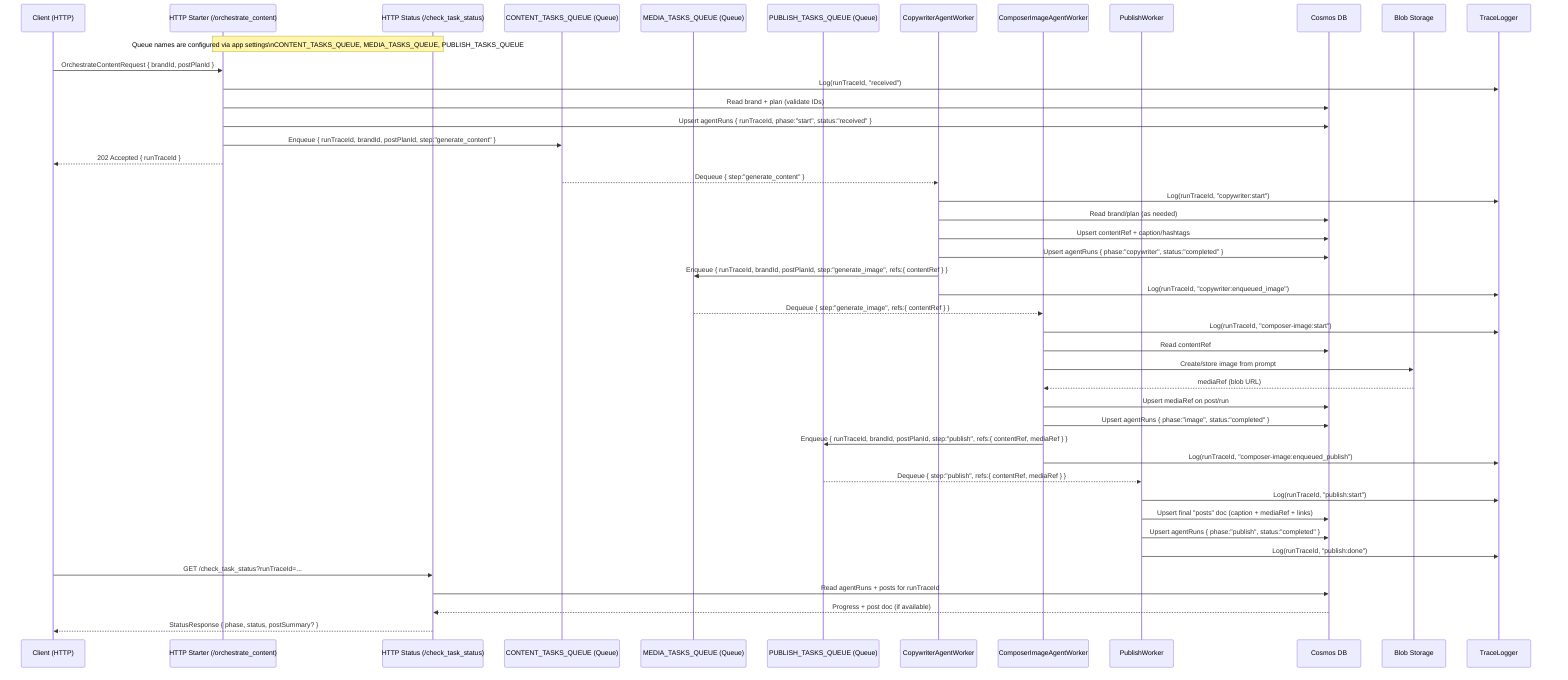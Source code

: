 ---
id: 16629962-bb60-4718-ad83-7da6c0705c9e
---

sequenceDiagram
    participant Client as Client (HTTP)
    participant Starter as HTTP Starter (/orchestrate_content)
    participant Status as HTTP Status (/check_task_status)
    participant ContentQ as CONTENT_TASKS_QUEUE (Queue)
    participant MediaQ as MEDIA_TASKS_QUEUE (Queue)
    participant PublishQ as PUBLISH_TASKS_QUEUE (Queue)
    participant Copywriter as CopywriterAgentWorker
    participant Composer as ComposerImageAgentWorker
    participant Publisher as PublishWorker
    participant Cosmos as Cosmos DB
    participant Blob as Blob Storage
    participant Trace as TraceLogger

    Note over Starter,Status: Queue names are configured via app settings\nCONTENT_TASKS_QUEUE, MEDIA_TASKS_QUEUE, PUBLISH_TASKS_QUEUE

    %% --- Step 0: Kickoff ---
    Client->>Starter: OrchestrateContentRequest { brandId, postPlanId }
    Starter->>Trace: Log(runTraceId, "received")
    Starter->>Cosmos: Read brand + plan (validate IDs)
    Starter->>Cosmos: Upsert agentRuns { runTraceId, phase:"start", status:"received" }
    Starter->>ContentQ: Enqueue { runTraceId, brandId, postPlanId, step:"generate_content" }
    Starter-->>Client: 202 Accepted { runTraceId }

    %% --- Step 1: Copywriter ---
    ContentQ-->>Copywriter: Dequeue { step:"generate_content" }
    Copywriter->>Trace: Log(runTraceId, "copywriter:start")
    Copywriter->>Cosmos: Read brand/plan (as needed)
    Copywriter->>Cosmos: Upsert contentRef + caption/hashtags
    Copywriter->>Cosmos: Upsert agentRuns { phase:"copywriter", status:"completed" }
    Copywriter->>MediaQ: Enqueue { runTraceId, brandId, postPlanId, step:"generate_image", refs:{ contentRef } }
    Copywriter->>Trace: Log(runTraceId, "copywriter:enqueued_image")

    %% --- Step 2: Image Composer ---
    MediaQ-->>Composer: Dequeue { step:"generate_image", refs:{ contentRef } }
    Composer->>Trace: Log(runTraceId, "composer-image:start")
    Composer->>Cosmos: Read contentRef
    Composer->>Blob: Create/store image from prompt
    Blob-->>Composer: mediaRef (blob URL)
    Composer->>Cosmos: Upsert mediaRef on post/run
    Composer->>Cosmos: Upsert agentRuns { phase:"image", status:"completed" }
    Composer->>PublishQ: Enqueue { runTraceId, brandId, postPlanId, step:"publish", refs:{ contentRef, mediaRef } }
    Composer->>Trace: Log(runTraceId, "composer-image:enqueued_publish")

    %% --- Step 3: Publish ---
    PublishQ-->>Publisher: Dequeue { step:"publish", refs:{ contentRef, mediaRef } }
    Publisher->>Trace: Log(runTraceId, "publish:start")
    Publisher->>Cosmos: Upsert final "posts" doc (caption + mediaRef + links)
    Publisher->>Cosmos: Upsert agentRuns { phase:"publish", status:"completed" }
    Publisher->>Trace: Log(runTraceId, "publish:done")

    %% --- Status polling (client-driven) ---
    Client->>Status: GET /check_task_status?runTraceId=...
    Status->>Cosmos: Read agentRuns + posts for runTraceId
    Cosmos-->>Status: Progress + post doc (if available)
    Status-->>Client: StatusResponse { phase, status, postSummary? }